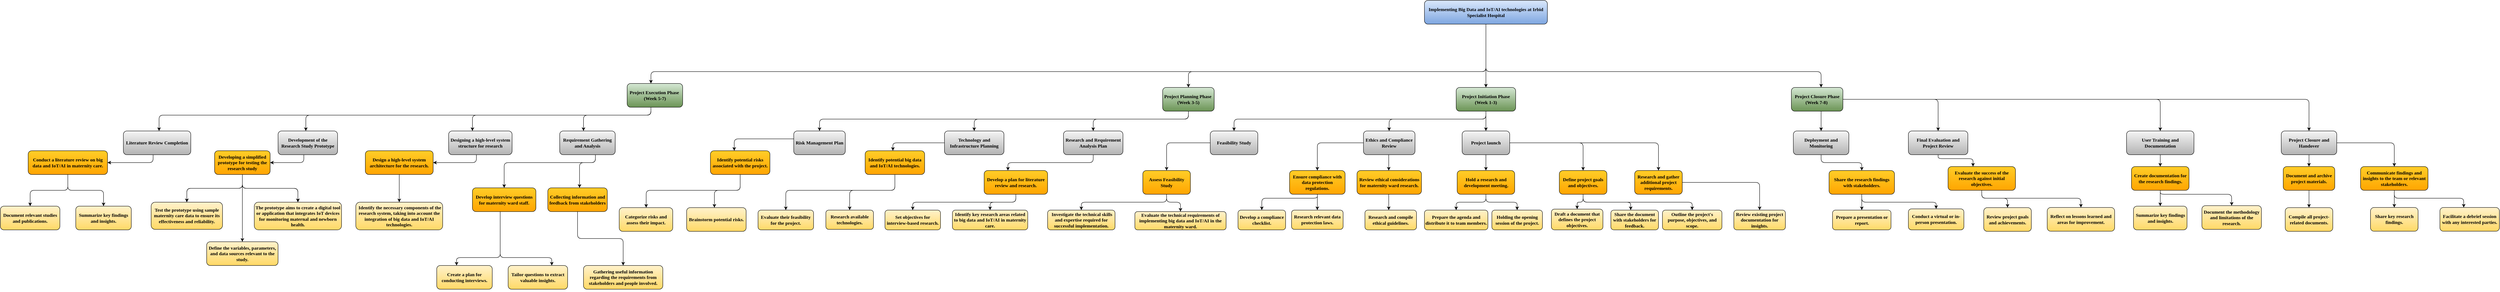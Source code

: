<mxfile version="22.0.3" type="device">
  <diagram name="Page-1" id="owpvAcqAhmYbQZqAZyHr">
    <mxGraphModel dx="6273" dy="818" grid="1" gridSize="10" guides="1" tooltips="1" connect="1" arrows="1" fold="1" page="1" pageScale="1" pageWidth="2339" pageHeight="3300" background="none" math="0" shadow="0">
      <root>
        <mxCell id="0" />
        <mxCell id="1" parent="0" />
        <mxCell id="irq0AlqhcHvpBzjeNYIz-3" value="" style="edgeStyle=orthogonalEdgeStyle;rounded=1;orthogonalLoop=1;jettySize=auto;html=1;shadow=0;labelBorderColor=none;strokeColor=default;fontFamily=Times New Roman;" parent="1" source="irq0AlqhcHvpBzjeNYIz-1" target="irq0AlqhcHvpBzjeNYIz-2" edge="1">
          <mxGeometry relative="1" as="geometry" />
        </mxCell>
        <mxCell id="irq0AlqhcHvpBzjeNYIz-45" value="" style="edgeStyle=orthogonalEdgeStyle;rounded=1;orthogonalLoop=1;jettySize=auto;html=1;shadow=0;labelBorderColor=none;" parent="1" source="irq0AlqhcHvpBzjeNYIz-1" target="irq0AlqhcHvpBzjeNYIz-44" edge="1">
          <mxGeometry relative="1" as="geometry">
            <Array as="points">
              <mxPoint x="435" y="190" />
              <mxPoint x="-315" y="190" />
            </Array>
          </mxGeometry>
        </mxCell>
        <mxCell id="irq0AlqhcHvpBzjeNYIz-72" value="" style="edgeStyle=orthogonalEdgeStyle;rounded=1;orthogonalLoop=1;jettySize=auto;html=1;shadow=0;labelBorderColor=none;" parent="1" source="irq0AlqhcHvpBzjeNYIz-1" target="irq0AlqhcHvpBzjeNYIz-71" edge="1">
          <mxGeometry relative="1" as="geometry">
            <Array as="points">
              <mxPoint x="435" y="190" />
              <mxPoint x="-1670" y="190" />
            </Array>
          </mxGeometry>
        </mxCell>
        <mxCell id="irq0AlqhcHvpBzjeNYIz-111" value="" style="edgeStyle=orthogonalEdgeStyle;rounded=1;orthogonalLoop=1;jettySize=auto;html=1;shadow=0;labelBorderColor=none;" parent="1" source="irq0AlqhcHvpBzjeNYIz-1" target="irq0AlqhcHvpBzjeNYIz-110" edge="1">
          <mxGeometry relative="1" as="geometry">
            <Array as="points">
              <mxPoint x="435" y="190" />
              <mxPoint x="1280" y="190" />
            </Array>
          </mxGeometry>
        </mxCell>
        <mxCell id="irq0AlqhcHvpBzjeNYIz-1" value="&lt;b&gt;Implementing Big Data and IoT/AI technologies at Irbid Specialist Hospital&lt;/b&gt;" style="rounded=1;whiteSpace=wrap;html=1;fillColor=#dae8fc;strokeColor=default;gradientColor=#7ea6e0;shadow=0;labelBorderColor=none;fontFamily=Times New Roman;" parent="1" vertex="1">
          <mxGeometry x="280" y="10" width="310" height="60" as="geometry" />
        </mxCell>
        <mxCell id="irq0AlqhcHvpBzjeNYIz-5" value="" style="edgeStyle=orthogonalEdgeStyle;rounded=1;orthogonalLoop=1;jettySize=auto;html=1;shadow=0;labelBorderColor=none;" parent="1" source="irq0AlqhcHvpBzjeNYIz-2" target="irq0AlqhcHvpBzjeNYIz-4" edge="1">
          <mxGeometry relative="1" as="geometry" />
        </mxCell>
        <mxCell id="irq0AlqhcHvpBzjeNYIz-19" value="" style="edgeStyle=orthogonalEdgeStyle;rounded=1;orthogonalLoop=1;jettySize=auto;html=1;shadow=0;labelBorderColor=none;" parent="1" source="irq0AlqhcHvpBzjeNYIz-2" target="irq0AlqhcHvpBzjeNYIz-18" edge="1">
          <mxGeometry relative="1" as="geometry">
            <Array as="points">
              <mxPoint x="435" y="310" />
              <mxPoint x="191" y="310" />
            </Array>
          </mxGeometry>
        </mxCell>
        <mxCell id="irq0AlqhcHvpBzjeNYIz-37" value="" style="edgeStyle=orthogonalEdgeStyle;rounded=1;orthogonalLoop=1;jettySize=auto;html=1;shadow=0;labelBorderColor=none;" parent="1" source="irq0AlqhcHvpBzjeNYIz-2" target="irq0AlqhcHvpBzjeNYIz-36" edge="1">
          <mxGeometry relative="1" as="geometry">
            <Array as="points">
              <mxPoint x="435" y="310" />
              <mxPoint x="-200" y="310" />
            </Array>
          </mxGeometry>
        </mxCell>
        <mxCell id="irq0AlqhcHvpBzjeNYIz-2" value="&lt;b&gt;Project Initiation&amp;nbsp;Phase (Week 1-3)&lt;/b&gt;" style="rounded=1;whiteSpace=wrap;html=1;fillColor=#d5e8d4;gradientColor=#6B9455;strokeColor=default;shadow=0;labelBorderColor=none;fontFamily=Times New Roman;" parent="1" vertex="1">
          <mxGeometry x="360" y="230" width="150" height="60" as="geometry" />
        </mxCell>
        <mxCell id="irq0AlqhcHvpBzjeNYIz-7" value="" style="edgeStyle=orthogonalEdgeStyle;rounded=1;orthogonalLoop=1;jettySize=auto;html=1;shadow=0;labelBorderColor=none;" parent="1" source="irq0AlqhcHvpBzjeNYIz-4" target="irq0AlqhcHvpBzjeNYIz-6" edge="1">
          <mxGeometry relative="1" as="geometry" />
        </mxCell>
        <mxCell id="irq0AlqhcHvpBzjeNYIz-11" value="" style="edgeStyle=orthogonalEdgeStyle;rounded=1;orthogonalLoop=1;jettySize=auto;html=1;shadow=0;labelBorderColor=none;" parent="1" source="irq0AlqhcHvpBzjeNYIz-4" target="irq0AlqhcHvpBzjeNYIz-10" edge="1">
          <mxGeometry relative="1" as="geometry" />
        </mxCell>
        <mxCell id="irq0AlqhcHvpBzjeNYIz-23" value="" style="edgeStyle=orthogonalEdgeStyle;rounded=1;orthogonalLoop=1;jettySize=auto;html=1;shadow=0;labelBorderColor=none;" parent="1" source="irq0AlqhcHvpBzjeNYIz-4" target="irq0AlqhcHvpBzjeNYIz-22" edge="1">
          <mxGeometry relative="1" as="geometry" />
        </mxCell>
        <mxCell id="irq0AlqhcHvpBzjeNYIz-4" value="&lt;b&gt;Project launch&lt;/b&gt;" style="whiteSpace=wrap;html=1;fontFamily=Times New Roman;fillColor=#f5f5f5;rounded=1;gradientColor=#b3b3b3;shadow=0;labelBorderColor=none;strokeColor=#000000;" parent="1" vertex="1">
          <mxGeometry x="375" y="340" width="120" height="60" as="geometry" />
        </mxCell>
        <mxCell id="irq0AlqhcHvpBzjeNYIz-9" value="" style="edgeStyle=orthogonalEdgeStyle;rounded=1;orthogonalLoop=1;jettySize=auto;html=1;shadow=0;labelBorderColor=none;" parent="1" source="irq0AlqhcHvpBzjeNYIz-6" target="irq0AlqhcHvpBzjeNYIz-8" edge="1">
          <mxGeometry relative="1" as="geometry" />
        </mxCell>
        <mxCell id="irq0AlqhcHvpBzjeNYIz-13" value="" style="edgeStyle=orthogonalEdgeStyle;rounded=1;orthogonalLoop=1;jettySize=auto;html=1;shadow=0;labelBorderColor=none;" parent="1" source="irq0AlqhcHvpBzjeNYIz-6" target="irq0AlqhcHvpBzjeNYIz-12" edge="1">
          <mxGeometry relative="1" as="geometry" />
        </mxCell>
        <mxCell id="irq0AlqhcHvpBzjeNYIz-6" value="&lt;b&gt;Hold a research and development meeting.&lt;/b&gt;" style="whiteSpace=wrap;html=1;fontFamily=Times New Roman;fillColor=#ffcd28;strokeColor=#000000;rounded=1;gradientColor=#ffa500;shadow=0;labelBorderColor=none;" parent="1" vertex="1">
          <mxGeometry x="362.5" y="440" width="145" height="60" as="geometry" />
        </mxCell>
        <mxCell id="irq0AlqhcHvpBzjeNYIz-8" value="&lt;b&gt;Holding the opening session of the project.&lt;/b&gt;" style="whiteSpace=wrap;html=1;fontFamily=Times New Roman;fillColor=#fff2cc;strokeColor=#000000;rounded=1;gradientColor=#ffd966;shadow=0;labelBorderColor=none;" parent="1" vertex="1">
          <mxGeometry x="450" y="540" width="127.5" height="50" as="geometry" />
        </mxCell>
        <mxCell id="irq0AlqhcHvpBzjeNYIz-15" value="" style="edgeStyle=orthogonalEdgeStyle;rounded=1;orthogonalLoop=1;jettySize=auto;html=1;shadow=0;labelBorderColor=none;" parent="1" source="irq0AlqhcHvpBzjeNYIz-10" target="irq0AlqhcHvpBzjeNYIz-14" edge="1">
          <mxGeometry relative="1" as="geometry" />
        </mxCell>
        <mxCell id="irq0AlqhcHvpBzjeNYIz-17" value="" style="edgeStyle=orthogonalEdgeStyle;rounded=1;orthogonalLoop=1;jettySize=auto;html=1;shadow=0;labelBorderColor=none;" parent="1" source="irq0AlqhcHvpBzjeNYIz-10" target="irq0AlqhcHvpBzjeNYIz-16" edge="1">
          <mxGeometry relative="1" as="geometry">
            <Array as="points">
              <mxPoint x="680" y="520" />
              <mxPoint x="800" y="520" />
            </Array>
          </mxGeometry>
        </mxCell>
        <mxCell id="irq0AlqhcHvpBzjeNYIz-21" value="" style="edgeStyle=orthogonalEdgeStyle;rounded=1;orthogonalLoop=1;jettySize=auto;html=1;shadow=0;labelBorderColor=none;" parent="1" source="irq0AlqhcHvpBzjeNYIz-10" target="irq0AlqhcHvpBzjeNYIz-20" edge="1">
          <mxGeometry relative="1" as="geometry">
            <Array as="points">
              <mxPoint x="680" y="520" />
              <mxPoint x="955" y="520" />
            </Array>
          </mxGeometry>
        </mxCell>
        <mxCell id="irq0AlqhcHvpBzjeNYIz-10" value="&lt;b&gt;Define project goals and objectives.&lt;/b&gt;" style="whiteSpace=wrap;html=1;fontFamily=Times New Roman;fillColor=#ffcd28;strokeColor=#000000;rounded=1;gradientColor=#ffa500;shadow=0;labelBorderColor=none;" parent="1" vertex="1">
          <mxGeometry x="620" y="440" width="120" height="60" as="geometry" />
        </mxCell>
        <mxCell id="irq0AlqhcHvpBzjeNYIz-12" value="&lt;b&gt;Prepare the agenda and distribute it to team members.&lt;/b&gt;" style="whiteSpace=wrap;html=1;fontFamily=Times New Roman;fillColor=#fff2cc;strokeColor=#000000;rounded=1;gradientColor=#ffd966;shadow=0;labelBorderColor=none;" parent="1" vertex="1">
          <mxGeometry x="280" y="540" width="160" height="50" as="geometry" />
        </mxCell>
        <mxCell id="irq0AlqhcHvpBzjeNYIz-14" value="&lt;b&gt;Draft a document that defines the project objectives.&lt;/b&gt;" style="whiteSpace=wrap;html=1;fontFamily=Times New Roman;fillColor=#fff2cc;strokeColor=#000000;rounded=1;gradientColor=#ffd966;shadow=0;labelBorderColor=none;" parent="1" vertex="1">
          <mxGeometry x="600" y="537.5" width="130" height="52.5" as="geometry" />
        </mxCell>
        <mxCell id="irq0AlqhcHvpBzjeNYIz-16" value="&lt;b&gt;Share the document with stakeholders for feedback.&lt;/b&gt;" style="whiteSpace=wrap;html=1;fontFamily=Times New Roman;fillColor=#fff2cc;strokeColor=#000000;rounded=1;gradientColor=#ffd966;shadow=0;labelBorderColor=none;" parent="1" vertex="1">
          <mxGeometry x="750" y="540" width="120" height="50" as="geometry" />
        </mxCell>
        <mxCell id="irq0AlqhcHvpBzjeNYIz-27" value="" style="edgeStyle=orthogonalEdgeStyle;rounded=1;orthogonalLoop=1;jettySize=auto;html=1;shadow=0;labelBorderColor=none;" parent="1" source="irq0AlqhcHvpBzjeNYIz-18" target="irq0AlqhcHvpBzjeNYIz-26" edge="1">
          <mxGeometry relative="1" as="geometry">
            <Array as="points">
              <mxPoint x="190" y="430" />
              <mxPoint x="190" y="430" />
            </Array>
          </mxGeometry>
        </mxCell>
        <mxCell id="irq0AlqhcHvpBzjeNYIz-31" value="" style="edgeStyle=orthogonalEdgeStyle;rounded=1;orthogonalLoop=1;jettySize=auto;html=1;shadow=0;labelBorderColor=none;" parent="1" source="irq0AlqhcHvpBzjeNYIz-18" target="irq0AlqhcHvpBzjeNYIz-30" edge="1">
          <mxGeometry relative="1" as="geometry" />
        </mxCell>
        <mxCell id="irq0AlqhcHvpBzjeNYIz-18" value="&lt;b&gt;Ethics and Compliance Review&lt;/b&gt;" style="whiteSpace=wrap;html=1;fontFamily=Times New Roman;fillColor=#f5f5f5;rounded=1;gradientColor=#b3b3b3;shadow=0;labelBorderColor=none;strokeColor=#000000;" parent="1" vertex="1">
          <mxGeometry x="126.25" y="340" width="130" height="60" as="geometry" />
        </mxCell>
        <mxCell id="irq0AlqhcHvpBzjeNYIz-20" value="&lt;b&gt;Outline the project&#39;s purpose, objectives, and scope.&lt;/b&gt;" style="whiteSpace=wrap;html=1;fontFamily=Times New Roman;fillColor=#fff2cc;strokeColor=#000000;rounded=1;gradientColor=#ffd966;shadow=0;labelBorderColor=none;" parent="1" vertex="1">
          <mxGeometry x="880" y="540" width="150" height="50" as="geometry" />
        </mxCell>
        <mxCell id="irq0AlqhcHvpBzjeNYIz-25" value="" style="edgeStyle=orthogonalEdgeStyle;rounded=1;orthogonalLoop=1;jettySize=auto;html=1;shadow=0;labelBorderColor=none;" parent="1" source="irq0AlqhcHvpBzjeNYIz-22" target="irq0AlqhcHvpBzjeNYIz-24" edge="1">
          <mxGeometry relative="1" as="geometry" />
        </mxCell>
        <mxCell id="irq0AlqhcHvpBzjeNYIz-22" value="&lt;b&gt;Research and gather additional project requirements.&lt;/b&gt;" style="whiteSpace=wrap;html=1;fontFamily=Times New Roman;fillColor=#ffcd28;strokeColor=#000000;rounded=1;gradientColor=#ffa500;shadow=0;labelBorderColor=none;" parent="1" vertex="1">
          <mxGeometry x="810" y="440" width="120" height="60" as="geometry" />
        </mxCell>
        <mxCell id="irq0AlqhcHvpBzjeNYIz-24" value="&lt;b&gt;Review existing project documentation for insights.&lt;/b&gt;" style="whiteSpace=wrap;html=1;fontFamily=Times New Roman;fillColor=#fff2cc;strokeColor=#000000;rounded=1;gradientColor=#ffd966;shadow=0;labelBorderColor=none;" parent="1" vertex="1">
          <mxGeometry x="1060" y="540" width="130" height="50" as="geometry" />
        </mxCell>
        <mxCell id="irq0AlqhcHvpBzjeNYIz-29" value="" style="edgeStyle=orthogonalEdgeStyle;rounded=1;orthogonalLoop=1;jettySize=auto;html=1;shadow=0;labelBorderColor=none;" parent="1" source="irq0AlqhcHvpBzjeNYIz-26" target="irq0AlqhcHvpBzjeNYIz-28" edge="1">
          <mxGeometry relative="1" as="geometry">
            <Array as="points">
              <mxPoint x="190" y="510" />
              <mxPoint x="190" y="510" />
            </Array>
          </mxGeometry>
        </mxCell>
        <mxCell id="irq0AlqhcHvpBzjeNYIz-26" value="&lt;b&gt;Review ethical considerations for maternity ward research.&lt;/b&gt;" style="whiteSpace=wrap;html=1;fontFamily=Times New Roman;fillColor=#ffcd28;strokeColor=#000000;rounded=1;gradientColor=#ffa500;shadow=0;labelBorderColor=none;" parent="1" vertex="1">
          <mxGeometry x="110" y="440" width="162.5" height="60" as="geometry" />
        </mxCell>
        <mxCell id="irq0AlqhcHvpBzjeNYIz-28" value="&lt;b&gt;Research and compile ethical guidelines.&lt;/b&gt;" style="whiteSpace=wrap;html=1;fontFamily=Times New Roman;fillColor=#fff2cc;strokeColor=#000000;rounded=1;gradientColor=#ffd966;shadow=0;labelBorderColor=none;" parent="1" vertex="1">
          <mxGeometry x="130" y="540" width="130" height="50" as="geometry" />
        </mxCell>
        <mxCell id="irq0AlqhcHvpBzjeNYIz-33" value="" style="edgeStyle=orthogonalEdgeStyle;rounded=1;orthogonalLoop=1;jettySize=auto;html=1;shadow=0;labelBorderColor=none;" parent="1" source="irq0AlqhcHvpBzjeNYIz-30" target="irq0AlqhcHvpBzjeNYIz-32" edge="1">
          <mxGeometry relative="1" as="geometry" />
        </mxCell>
        <mxCell id="irq0AlqhcHvpBzjeNYIz-35" value="" style="edgeStyle=orthogonalEdgeStyle;rounded=1;orthogonalLoop=1;jettySize=auto;html=1;shadow=0;labelBorderColor=none;" parent="1" source="irq0AlqhcHvpBzjeNYIz-30" target="irq0AlqhcHvpBzjeNYIz-34" edge="1">
          <mxGeometry relative="1" as="geometry">
            <Array as="points">
              <mxPoint x="10" y="510" />
              <mxPoint x="-130" y="510" />
            </Array>
          </mxGeometry>
        </mxCell>
        <mxCell id="irq0AlqhcHvpBzjeNYIz-30" value="&lt;b&gt;Ensure compliance with data protection regulations.&lt;/b&gt;" style="whiteSpace=wrap;html=1;fontFamily=Times New Roman;fillColor=#ffcd28;strokeColor=#000000;rounded=1;gradientColor=#ffa500;shadow=0;labelBorderColor=none;" parent="1" vertex="1">
          <mxGeometry x="-60" y="440" width="140" height="60" as="geometry" />
        </mxCell>
        <mxCell id="irq0AlqhcHvpBzjeNYIz-32" value="&lt;b&gt;Research relevant data protection laws.&lt;/b&gt;" style="whiteSpace=wrap;html=1;fontFamily=Times New Roman;fillColor=#fff2cc;strokeColor=#000000;rounded=1;gradientColor=#ffd966;shadow=0;labelBorderColor=none;" parent="1" vertex="1">
          <mxGeometry x="-55" y="540" width="130" height="48.75" as="geometry" />
        </mxCell>
        <mxCell id="irq0AlqhcHvpBzjeNYIz-34" value="&lt;b&gt;Develop a compliance checklist.&lt;/b&gt;" style="whiteSpace=wrap;html=1;fontFamily=Times New Roman;fillColor=#fff2cc;strokeColor=#000000;rounded=1;gradientColor=#ffd966;shadow=0;labelBorderColor=none;" parent="1" vertex="1">
          <mxGeometry x="-190" y="540" width="120" height="50" as="geometry" />
        </mxCell>
        <mxCell id="irq0AlqhcHvpBzjeNYIz-39" value="" style="edgeStyle=orthogonalEdgeStyle;rounded=1;orthogonalLoop=1;jettySize=auto;html=1;shadow=0;labelBorderColor=none;" parent="1" source="irq0AlqhcHvpBzjeNYIz-36" target="irq0AlqhcHvpBzjeNYIz-38" edge="1">
          <mxGeometry relative="1" as="geometry" />
        </mxCell>
        <mxCell id="irq0AlqhcHvpBzjeNYIz-36" value="&lt;b&gt;Feasibility Study&lt;/b&gt;" style="whiteSpace=wrap;html=1;fontFamily=Times New Roman;fillColor=#f5f5f5;rounded=1;gradientColor=#b3b3b3;shadow=0;labelBorderColor=none;strokeColor=#000000;" parent="1" vertex="1">
          <mxGeometry x="-260" y="340" width="120" height="60" as="geometry" />
        </mxCell>
        <mxCell id="irq0AlqhcHvpBzjeNYIz-41" value="" style="edgeStyle=orthogonalEdgeStyle;rounded=1;orthogonalLoop=1;jettySize=auto;html=1;shadow=0;labelBorderColor=none;" parent="1" source="irq0AlqhcHvpBzjeNYIz-38" target="irq0AlqhcHvpBzjeNYIz-40" edge="1">
          <mxGeometry relative="1" as="geometry">
            <Array as="points">
              <mxPoint x="-370" y="520" />
              <mxPoint x="-335" y="520" />
            </Array>
          </mxGeometry>
        </mxCell>
        <mxCell id="irq0AlqhcHvpBzjeNYIz-43" value="" style="edgeStyle=orthogonalEdgeStyle;rounded=1;orthogonalLoop=1;jettySize=auto;html=1;shadow=0;labelBorderColor=none;" parent="1" source="irq0AlqhcHvpBzjeNYIz-38" target="irq0AlqhcHvpBzjeNYIz-42" edge="1">
          <mxGeometry relative="1" as="geometry">
            <Array as="points">
              <mxPoint x="-370" y="520" />
              <mxPoint x="-585" y="520" />
            </Array>
          </mxGeometry>
        </mxCell>
        <mxCell id="irq0AlqhcHvpBzjeNYIz-38" value="&lt;b&gt;Assess Feasibility Study&lt;/b&gt;" style="whiteSpace=wrap;html=1;fontFamily=Times New Roman;fillColor=#ffcd28;strokeColor=#000000;rounded=1;gradientColor=#ffa500;shadow=0;labelBorderColor=none;" parent="1" vertex="1">
          <mxGeometry x="-430" y="440" width="120" height="60" as="geometry" />
        </mxCell>
        <mxCell id="irq0AlqhcHvpBzjeNYIz-40" value="&lt;b&gt;Evaluate the technical requirements of implementing big data and IoT/AI in the maternity ward.&lt;/b&gt;" style="whiteSpace=wrap;html=1;fontFamily=Times New Roman;fillColor=#fff2cc;strokeColor=#000000;rounded=1;gradientColor=#ffd966;shadow=0;labelBorderColor=none;" parent="1" vertex="1">
          <mxGeometry x="-450" y="543.75" width="230" height="46.25" as="geometry" />
        </mxCell>
        <mxCell id="irq0AlqhcHvpBzjeNYIz-42" value="&lt;b&gt;&amp;nbsp;Investigate the technical skills and expertise required for successful implementation.&lt;/b&gt;" style="whiteSpace=wrap;html=1;fontFamily=Times New Roman;fillColor=#fff2cc;strokeColor=#000000;rounded=1;gradientColor=#ffd966;shadow=0;labelBorderColor=none;" parent="1" vertex="1">
          <mxGeometry x="-670" y="540" width="170" height="50" as="geometry" />
        </mxCell>
        <mxCell id="irq0AlqhcHvpBzjeNYIz-47" value="" style="edgeStyle=orthogonalEdgeStyle;rounded=1;orthogonalLoop=1;jettySize=auto;html=1;shadow=0;labelBorderColor=none;" parent="1" source="irq0AlqhcHvpBzjeNYIz-44" target="irq0AlqhcHvpBzjeNYIz-46" edge="1">
          <mxGeometry relative="1" as="geometry">
            <Array as="points">
              <mxPoint x="-315" y="310" />
              <mxPoint x="-555" y="310" />
            </Array>
          </mxGeometry>
        </mxCell>
        <mxCell id="irq0AlqhcHvpBzjeNYIz-55" value="" style="edgeStyle=orthogonalEdgeStyle;rounded=1;orthogonalLoop=1;jettySize=auto;html=1;shadow=0;labelBorderColor=none;" parent="1" source="irq0AlqhcHvpBzjeNYIz-44" target="irq0AlqhcHvpBzjeNYIz-54" edge="1">
          <mxGeometry relative="1" as="geometry">
            <Array as="points">
              <mxPoint x="-315" y="310" />
              <mxPoint x="-855" y="310" />
            </Array>
          </mxGeometry>
        </mxCell>
        <mxCell id="irq0AlqhcHvpBzjeNYIz-64" value="" style="edgeStyle=orthogonalEdgeStyle;rounded=1;orthogonalLoop=1;jettySize=auto;html=1;shadow=0;labelBorderColor=none;" parent="1" source="irq0AlqhcHvpBzjeNYIz-44" target="irq0AlqhcHvpBzjeNYIz-63" edge="1">
          <mxGeometry relative="1" as="geometry">
            <Array as="points">
              <mxPoint x="-315" y="310" />
              <mxPoint x="-1245" y="310" />
            </Array>
          </mxGeometry>
        </mxCell>
        <mxCell id="irq0AlqhcHvpBzjeNYIz-44" value="&lt;b&gt;Project Planning&amp;nbsp;Phase&amp;nbsp;&lt;br&gt;&lt;/b&gt;&lt;b style=&quot;border-color: var(--border-color);&quot;&gt;(Week 3-5)&lt;/b&gt;" style="whiteSpace=wrap;html=1;fontFamily=Times New Roman;fillColor=#d5e8d4;rounded=1;gradientColor=#6B9455;shadow=0;labelBorderColor=none;strokeColor=#000000;" parent="1" vertex="1">
          <mxGeometry x="-380" y="230" width="130" height="60" as="geometry" />
        </mxCell>
        <mxCell id="irq0AlqhcHvpBzjeNYIz-49" value="" style="edgeStyle=orthogonalEdgeStyle;rounded=1;orthogonalLoop=1;jettySize=auto;html=1;shadow=0;labelBorderColor=none;" parent="1" source="irq0AlqhcHvpBzjeNYIz-46" target="irq0AlqhcHvpBzjeNYIz-48" edge="1">
          <mxGeometry relative="1" as="geometry">
            <Array as="points">
              <mxPoint x="-555" y="420" />
              <mxPoint x="-770" y="420" />
            </Array>
          </mxGeometry>
        </mxCell>
        <mxCell id="irq0AlqhcHvpBzjeNYIz-46" value="&lt;b&gt;Research and Requirement Analysis Plan&lt;/b&gt;" style="whiteSpace=wrap;html=1;fontFamily=Times New Roman;fillColor=#f5f5f5;strokeColor=#000000;rounded=1;gradientColor=#b3b3b3;shadow=0;labelBorderColor=none;" parent="1" vertex="1">
          <mxGeometry x="-630" y="340" width="150" height="60" as="geometry" />
        </mxCell>
        <mxCell id="irq0AlqhcHvpBzjeNYIz-51" value="" style="edgeStyle=orthogonalEdgeStyle;rounded=1;orthogonalLoop=1;jettySize=auto;html=1;shadow=0;labelBorderColor=none;" parent="1" source="irq0AlqhcHvpBzjeNYIz-48" target="irq0AlqhcHvpBzjeNYIz-50" edge="1">
          <mxGeometry relative="1" as="geometry" />
        </mxCell>
        <mxCell id="irq0AlqhcHvpBzjeNYIz-53" value="" style="edgeStyle=orthogonalEdgeStyle;rounded=1;orthogonalLoop=1;jettySize=auto;html=1;shadow=0;labelBorderColor=none;" parent="1" source="irq0AlqhcHvpBzjeNYIz-48" target="irq0AlqhcHvpBzjeNYIz-52" edge="1">
          <mxGeometry relative="1" as="geometry">
            <Array as="points">
              <mxPoint x="-750" y="520" />
              <mxPoint x="-1010" y="520" />
            </Array>
          </mxGeometry>
        </mxCell>
        <mxCell id="irq0AlqhcHvpBzjeNYIz-48" value="&lt;b&gt;Develop a plan for literature review and research.&lt;/b&gt;" style="whiteSpace=wrap;html=1;fontFamily=Times New Roman;fillColor=#ffcd28;strokeColor=#000000;rounded=1;gradientColor=#ffa500;shadow=0;labelBorderColor=none;" parent="1" vertex="1">
          <mxGeometry x="-830" y="440" width="160" height="60" as="geometry" />
        </mxCell>
        <mxCell id="irq0AlqhcHvpBzjeNYIz-50" value="&lt;b&gt;Identify key research areas related to big data and IoT/AI in maternity care.&lt;/b&gt;" style="whiteSpace=wrap;html=1;fontFamily=Times New Roman;fillColor=#fff2cc;strokeColor=#000000;rounded=1;gradientColor=#ffd966;shadow=0;labelBorderColor=none;" parent="1" vertex="1">
          <mxGeometry x="-910" y="540" width="190" height="50" as="geometry" />
        </mxCell>
        <mxCell id="irq0AlqhcHvpBzjeNYIz-52" value="&lt;b&gt;Set objectives for interview-based research.&lt;/b&gt;" style="whiteSpace=wrap;html=1;fontFamily=Times New Roman;fillColor=#fff2cc;strokeColor=#000000;rounded=1;gradientColor=#ffd966;shadow=0;labelBorderColor=none;" parent="1" vertex="1">
          <mxGeometry x="-1080" y="540" width="140" height="50" as="geometry" />
        </mxCell>
        <mxCell id="irq0AlqhcHvpBzjeNYIz-58" value="" style="edgeStyle=orthogonalEdgeStyle;rounded=1;orthogonalLoop=1;jettySize=auto;html=1;shadow=0;labelBorderColor=none;" parent="1" source="irq0AlqhcHvpBzjeNYIz-54" target="irq0AlqhcHvpBzjeNYIz-57" edge="1">
          <mxGeometry relative="1" as="geometry">
            <Array as="points">
              <mxPoint x="-1060" y="370" />
            </Array>
          </mxGeometry>
        </mxCell>
        <mxCell id="irq0AlqhcHvpBzjeNYIz-54" value="&lt;b&gt;Technology and Infrastructure Planning&lt;/b&gt;" style="whiteSpace=wrap;html=1;fontFamily=Times New Roman;fillColor=#f5f5f5;strokeColor=#000000;rounded=1;gradientColor=#b3b3b3;shadow=0;labelBorderColor=none;" parent="1" vertex="1">
          <mxGeometry x="-930" y="340" width="150" height="60" as="geometry" />
        </mxCell>
        <mxCell id="irq0AlqhcHvpBzjeNYIz-60" value="" style="edgeStyle=orthogonalEdgeStyle;rounded=1;orthogonalLoop=1;jettySize=auto;html=1;shadow=0;labelBorderColor=none;" parent="1" source="irq0AlqhcHvpBzjeNYIz-57" target="irq0AlqhcHvpBzjeNYIz-59" edge="1">
          <mxGeometry relative="1" as="geometry">
            <Array as="points">
              <mxPoint x="-1055" y="490" />
              <mxPoint x="-1169" y="490" />
            </Array>
          </mxGeometry>
        </mxCell>
        <mxCell id="irq0AlqhcHvpBzjeNYIz-62" value="" style="edgeStyle=orthogonalEdgeStyle;rounded=1;orthogonalLoop=1;jettySize=auto;html=1;shadow=0;labelBorderColor=none;" parent="1" source="irq0AlqhcHvpBzjeNYIz-57" target="irq0AlqhcHvpBzjeNYIz-61" edge="1">
          <mxGeometry relative="1" as="geometry">
            <Array as="points">
              <mxPoint x="-1055" y="490" />
              <mxPoint x="-1330" y="490" />
            </Array>
          </mxGeometry>
        </mxCell>
        <mxCell id="irq0AlqhcHvpBzjeNYIz-57" value="&lt;b&gt;Identify potential big data and IoT/AI technologies.&lt;/b&gt;" style="whiteSpace=wrap;html=1;fontFamily=Times New Roman;fillColor=#ffcd28;strokeColor=#000000;rounded=1;gradientColor=#ffa500;shadow=0;labelBorderColor=none;" parent="1" vertex="1">
          <mxGeometry x="-1130" y="390" width="150" height="60" as="geometry" />
        </mxCell>
        <mxCell id="irq0AlqhcHvpBzjeNYIz-59" value="&lt;b&gt;Research available technologies.&lt;/b&gt;" style="whiteSpace=wrap;html=1;fontFamily=Times New Roman;fillColor=#fff2cc;strokeColor=#000000;rounded=1;gradientColor=#ffd966;shadow=0;labelBorderColor=none;" parent="1" vertex="1">
          <mxGeometry x="-1229" y="540" width="120" height="48.75" as="geometry" />
        </mxCell>
        <mxCell id="irq0AlqhcHvpBzjeNYIz-61" value="&lt;b&gt;Evaluate their feasibility for the project.&lt;/b&gt;" style="whiteSpace=wrap;html=1;fontFamily=Times New Roman;fillColor=#fff2cc;strokeColor=#000000;rounded=1;gradientColor=#ffd966;shadow=0;labelBorderColor=none;" parent="1" vertex="1">
          <mxGeometry x="-1400" y="540" width="140" height="50" as="geometry" />
        </mxCell>
        <mxCell id="irq0AlqhcHvpBzjeNYIz-66" value="" style="edgeStyle=orthogonalEdgeStyle;rounded=1;orthogonalLoop=1;jettySize=auto;html=1;shadow=0;labelBorderColor=none;" parent="1" source="irq0AlqhcHvpBzjeNYIz-63" target="irq0AlqhcHvpBzjeNYIz-65" edge="1">
          <mxGeometry relative="1" as="geometry">
            <Array as="points">
              <mxPoint x="-1460" y="360" />
            </Array>
          </mxGeometry>
        </mxCell>
        <mxCell id="irq0AlqhcHvpBzjeNYIz-63" value="&lt;b&gt;Risk Management Plan&lt;/b&gt;" style="whiteSpace=wrap;html=1;fontFamily=Times New Roman;fillColor=#f5f5f5;strokeColor=#000000;rounded=1;gradientColor=#b3b3b3;shadow=0;labelBorderColor=none;" parent="1" vertex="1">
          <mxGeometry x="-1310" y="340" width="130" height="60" as="geometry" />
        </mxCell>
        <mxCell id="irq0AlqhcHvpBzjeNYIz-68" value="" style="edgeStyle=orthogonalEdgeStyle;rounded=1;orthogonalLoop=1;jettySize=auto;html=1;shadow=0;labelBorderColor=none;" parent="1" source="irq0AlqhcHvpBzjeNYIz-65" target="irq0AlqhcHvpBzjeNYIz-67" edge="1">
          <mxGeometry relative="1" as="geometry">
            <Array as="points">
              <mxPoint x="-1445" y="490" />
              <mxPoint x="-1510" y="490" />
            </Array>
          </mxGeometry>
        </mxCell>
        <mxCell id="irq0AlqhcHvpBzjeNYIz-70" value="" style="edgeStyle=orthogonalEdgeStyle;rounded=1;orthogonalLoop=1;jettySize=auto;html=1;shadow=0;labelBorderColor=none;" parent="1" source="irq0AlqhcHvpBzjeNYIz-65" target="irq0AlqhcHvpBzjeNYIz-69" edge="1">
          <mxGeometry relative="1" as="geometry">
            <Array as="points">
              <mxPoint x="-1445" y="490" />
              <mxPoint x="-1682" y="490" />
            </Array>
          </mxGeometry>
        </mxCell>
        <mxCell id="irq0AlqhcHvpBzjeNYIz-65" value="&lt;b&gt;Identify potential risks associated with the project.&lt;/b&gt;" style="whiteSpace=wrap;html=1;fontFamily=Times New Roman;fillColor=#ffcd28;strokeColor=#000000;rounded=1;gradientColor=#ffa500;shadow=0;labelBorderColor=none;" parent="1" vertex="1">
          <mxGeometry x="-1520" y="390" width="150" height="60" as="geometry" />
        </mxCell>
        <mxCell id="irq0AlqhcHvpBzjeNYIz-67" value="&lt;b&gt;Brainstorm potential risks.&lt;/b&gt;" style="whiteSpace=wrap;html=1;fontFamily=Times New Roman;fillColor=#fff2cc;strokeColor=#000000;rounded=1;gradientColor=#ffd966;shadow=0;labelBorderColor=none;" parent="1" vertex="1">
          <mxGeometry x="-1580" y="533.75" width="150" height="60" as="geometry" />
        </mxCell>
        <mxCell id="irq0AlqhcHvpBzjeNYIz-69" value="&lt;b&gt;Categorize risks and assess their impact.&lt;/b&gt;" style="whiteSpace=wrap;html=1;fontFamily=Times New Roman;fillColor=#fff2cc;strokeColor=#000000;rounded=1;gradientColor=#ffd966;shadow=0;labelBorderColor=none;" parent="1" vertex="1">
          <mxGeometry x="-1750" y="533.75" width="135" height="60" as="geometry" />
        </mxCell>
        <mxCell id="irq0AlqhcHvpBzjeNYIz-74" value="" style="edgeStyle=orthogonalEdgeStyle;rounded=1;orthogonalLoop=1;jettySize=auto;html=1;shadow=0;labelBorderColor=none;" parent="1" source="irq0AlqhcHvpBzjeNYIz-71" target="irq0AlqhcHvpBzjeNYIz-73" edge="1">
          <mxGeometry relative="1" as="geometry">
            <Array as="points">
              <mxPoint x="-1670" y="300" />
              <mxPoint x="-1840" y="300" />
            </Array>
          </mxGeometry>
        </mxCell>
        <mxCell id="irq0AlqhcHvpBzjeNYIz-87" value="" style="edgeStyle=orthogonalEdgeStyle;rounded=1;orthogonalLoop=1;jettySize=auto;html=1;shadow=0;labelBorderColor=none;" parent="1" source="irq0AlqhcHvpBzjeNYIz-71" target="irq0AlqhcHvpBzjeNYIz-86" edge="1">
          <mxGeometry relative="1" as="geometry">
            <Array as="points">
              <mxPoint x="-1670" y="300" />
              <mxPoint x="-2120" y="300" />
            </Array>
          </mxGeometry>
        </mxCell>
        <mxCell id="irq0AlqhcHvpBzjeNYIz-93" value="" style="edgeStyle=orthogonalEdgeStyle;rounded=1;orthogonalLoop=1;jettySize=auto;html=1;shadow=0;labelBorderColor=none;" parent="1" source="irq0AlqhcHvpBzjeNYIz-71" target="irq0AlqhcHvpBzjeNYIz-92" edge="1">
          <mxGeometry relative="1" as="geometry">
            <Array as="points">
              <mxPoint x="-1670" y="300" />
              <mxPoint x="-2540" y="300" />
            </Array>
          </mxGeometry>
        </mxCell>
        <mxCell id="irq0AlqhcHvpBzjeNYIz-102" value="" style="edgeStyle=orthogonalEdgeStyle;rounded=1;orthogonalLoop=1;jettySize=auto;html=1;shadow=0;labelBorderColor=none;" parent="1" source="irq0AlqhcHvpBzjeNYIz-71" target="irq0AlqhcHvpBzjeNYIz-101" edge="1">
          <mxGeometry relative="1" as="geometry">
            <Array as="points">
              <mxPoint x="-1670" y="300" />
              <mxPoint x="-2910" y="300" />
            </Array>
          </mxGeometry>
        </mxCell>
        <mxCell id="irq0AlqhcHvpBzjeNYIz-71" value="&lt;b&gt;Project Execution&amp;nbsp;&lt;/b&gt;&lt;b style=&quot;border-color: var(--border-color);&quot;&gt;Phase&amp;nbsp;&lt;br&gt;&lt;b style=&quot;border-color: var(--border-color);&quot;&gt;(Week 5-7)&lt;/b&gt;&lt;br&gt;&lt;/b&gt;" style="whiteSpace=wrap;html=1;fontFamily=Times New Roman;fillColor=#d5e8d4;rounded=1;gradientColor=#6B9455;shadow=0;labelBorderColor=none;strokeColor=#000000;" parent="1" vertex="1">
          <mxGeometry x="-1730" y="220" width="140" height="60" as="geometry" />
        </mxCell>
        <mxCell id="irq0AlqhcHvpBzjeNYIz-76" value="" style="edgeStyle=orthogonalEdgeStyle;rounded=1;orthogonalLoop=1;jettySize=auto;html=1;shadow=0;labelBorderColor=none;" parent="1" source="irq0AlqhcHvpBzjeNYIz-73" target="irq0AlqhcHvpBzjeNYIz-75" edge="1">
          <mxGeometry relative="1" as="geometry">
            <Array as="points">
              <mxPoint x="-1830" y="400" />
              <mxPoint x="-1810" y="400" />
              <mxPoint x="-1810" y="420" />
              <mxPoint x="-2040" y="420" />
            </Array>
          </mxGeometry>
        </mxCell>
        <mxCell id="iOx72o-o8Asi0sojwA_n-2" value="" style="edgeStyle=orthogonalEdgeStyle;rounded=1;orthogonalLoop=1;jettySize=auto;html=1;" edge="1" parent="1" source="irq0AlqhcHvpBzjeNYIz-73" target="iOx72o-o8Asi0sojwA_n-1">
          <mxGeometry relative="1" as="geometry">
            <Array as="points">
              <mxPoint x="-1830" y="400" />
              <mxPoint x="-1810" y="400" />
              <mxPoint x="-1810" y="420" />
              <mxPoint x="-1850" y="420" />
            </Array>
          </mxGeometry>
        </mxCell>
        <mxCell id="irq0AlqhcHvpBzjeNYIz-73" value="&lt;b&gt;Requirement Gathering and Analysis&lt;/b&gt;" style="whiteSpace=wrap;html=1;fontFamily=Times New Roman;fillColor=#f5f5f5;strokeColor=#000000;rounded=1;gradientColor=#b3b3b3;shadow=0;labelBorderColor=none;" parent="1" vertex="1">
          <mxGeometry x="-1900" y="340" width="140" height="60" as="geometry" />
        </mxCell>
        <mxCell id="irq0AlqhcHvpBzjeNYIz-78" value="" style="edgeStyle=orthogonalEdgeStyle;rounded=1;orthogonalLoop=1;jettySize=auto;html=1;shadow=0;labelBorderColor=none;" parent="1" source="irq0AlqhcHvpBzjeNYIz-75" target="irq0AlqhcHvpBzjeNYIz-77" edge="1">
          <mxGeometry relative="1" as="geometry">
            <Array as="points">
              <mxPoint x="-2050" y="660" />
              <mxPoint x="-1920" y="660" />
            </Array>
          </mxGeometry>
        </mxCell>
        <mxCell id="irq0AlqhcHvpBzjeNYIz-81" value="" style="edgeStyle=orthogonalEdgeStyle;rounded=1;orthogonalLoop=1;jettySize=auto;html=1;shadow=0;labelBorderColor=none;" parent="1" source="irq0AlqhcHvpBzjeNYIz-75" target="irq0AlqhcHvpBzjeNYIz-80" edge="1">
          <mxGeometry relative="1" as="geometry">
            <Array as="points">
              <mxPoint x="-2050" y="660" />
              <mxPoint x="-2160" y="660" />
            </Array>
          </mxGeometry>
        </mxCell>
        <mxCell id="irq0AlqhcHvpBzjeNYIz-75" value="&lt;b&gt;Develop interview questions for maternity ward staff.&lt;/b&gt;" style="whiteSpace=wrap;html=1;fontFamily=Times New Roman;fillColor=#ffcd28;strokeColor=#000000;rounded=1;gradientColor=#ffa500;shadow=0;labelBorderColor=none;" parent="1" vertex="1">
          <mxGeometry x="-2120" y="483.75" width="160" height="60" as="geometry" />
        </mxCell>
        <mxCell id="irq0AlqhcHvpBzjeNYIz-77" value="&lt;b&gt;Tailor questions to extract valuable insights.&lt;/b&gt;" style="whiteSpace=wrap;html=1;fontFamily=Times New Roman;fillColor=#fff2cc;strokeColor=#000000;rounded=1;gradientColor=#ffd966;shadow=0;labelBorderColor=none;" parent="1" vertex="1">
          <mxGeometry x="-2030" y="680" width="150" height="60" as="geometry" />
        </mxCell>
        <mxCell id="irq0AlqhcHvpBzjeNYIz-80" value="&lt;b&gt;Create a plan for conducting interviews.&lt;/b&gt;" style="whiteSpace=wrap;html=1;fontFamily=Times New Roman;fillColor=#fff2cc;strokeColor=#000000;rounded=1;gradientColor=#ffd966;shadow=0;labelBorderColor=none;" parent="1" vertex="1">
          <mxGeometry x="-2210" y="680" width="140" height="60" as="geometry" />
        </mxCell>
        <mxCell id="irq0AlqhcHvpBzjeNYIz-89" value="" style="edgeStyle=orthogonalEdgeStyle;rounded=1;orthogonalLoop=1;jettySize=auto;html=1;shadow=0;labelBorderColor=none;" parent="1" source="irq0AlqhcHvpBzjeNYIz-86" target="irq0AlqhcHvpBzjeNYIz-88" edge="1">
          <mxGeometry relative="1" as="geometry">
            <Array as="points">
              <mxPoint x="-2110" y="420" />
            </Array>
          </mxGeometry>
        </mxCell>
        <mxCell id="irq0AlqhcHvpBzjeNYIz-86" value="&lt;b&gt;Designing a high-level system structure for research&lt;/b&gt;" style="whiteSpace=wrap;html=1;fontFamily=Times New Roman;fillColor=#f5f5f5;strokeColor=#000000;rounded=1;gradientColor=#b3b3b3;shadow=0;labelBorderColor=none;" parent="1" vertex="1">
          <mxGeometry x="-2180" y="340" width="160" height="60" as="geometry" />
        </mxCell>
        <mxCell id="irq0AlqhcHvpBzjeNYIz-91" value="" style="edgeStyle=orthogonalEdgeStyle;rounded=1;orthogonalLoop=1;jettySize=auto;html=1;shadow=0;labelBorderColor=none;" parent="1" source="irq0AlqhcHvpBzjeNYIz-88" target="irq0AlqhcHvpBzjeNYIz-90" edge="1">
          <mxGeometry relative="1" as="geometry" />
        </mxCell>
        <mxCell id="irq0AlqhcHvpBzjeNYIz-88" value="&lt;b&gt;Design a high-level system architecture for the research.&lt;/b&gt;" style="whiteSpace=wrap;html=1;fontFamily=Times New Roman;fillColor=#ffcd28;strokeColor=#000000;rounded=1;gradientColor=#ffa500;shadow=0;labelBorderColor=none;" parent="1" vertex="1">
          <mxGeometry x="-2390" y="390" width="171" height="60" as="geometry" />
        </mxCell>
        <mxCell id="irq0AlqhcHvpBzjeNYIz-90" value="&lt;b&gt;&amp;nbsp;Identify the necessary components of the research system, taking into account the integration of big data and IoT/AI technologies.&lt;/b&gt;" style="whiteSpace=wrap;html=1;fontFamily=Times New Roman;fillColor=#fff2cc;strokeColor=#000000;rounded=1;gradientColor=#ffd966;shadow=0;labelBorderColor=none;" parent="1" vertex="1">
          <mxGeometry x="-2414" y="520" width="219" height="70" as="geometry" />
        </mxCell>
        <mxCell id="irq0AlqhcHvpBzjeNYIz-95" value="" style="edgeStyle=orthogonalEdgeStyle;rounded=1;orthogonalLoop=1;jettySize=auto;html=1;shadow=0;labelBorderColor=none;" parent="1" source="irq0AlqhcHvpBzjeNYIz-92" target="irq0AlqhcHvpBzjeNYIz-94" edge="1">
          <mxGeometry relative="1" as="geometry">
            <Array as="points">
              <mxPoint x="-2545" y="420" />
            </Array>
          </mxGeometry>
        </mxCell>
        <mxCell id="irq0AlqhcHvpBzjeNYIz-92" value="&lt;b&gt;Development of the Research Study Prototype&lt;/b&gt;" style="whiteSpace=wrap;html=1;fontFamily=Times New Roman;fillColor=#f5f5f5;strokeColor=#000000;rounded=1;gradientColor=#b3b3b3;shadow=0;labelBorderColor=none;" parent="1" vertex="1">
          <mxGeometry x="-2610" y="340" width="150" height="60" as="geometry" />
        </mxCell>
        <mxCell id="irq0AlqhcHvpBzjeNYIz-97" value="" style="edgeStyle=orthogonalEdgeStyle;rounded=1;orthogonalLoop=1;jettySize=auto;html=1;shadow=0;labelBorderColor=none;" parent="1" source="irq0AlqhcHvpBzjeNYIz-94" target="irq0AlqhcHvpBzjeNYIz-96" edge="1">
          <mxGeometry relative="1" as="geometry" />
        </mxCell>
        <mxCell id="irq0AlqhcHvpBzjeNYIz-98" value="" style="edgeStyle=orthogonalEdgeStyle;rounded=1;orthogonalLoop=1;jettySize=auto;html=1;shadow=0;labelBorderColor=none;" parent="1" source="irq0AlqhcHvpBzjeNYIz-94" target="irq0AlqhcHvpBzjeNYIz-96" edge="1">
          <mxGeometry relative="1" as="geometry" />
        </mxCell>
        <mxCell id="irq0AlqhcHvpBzjeNYIz-100" value="" style="edgeStyle=orthogonalEdgeStyle;rounded=1;orthogonalLoop=1;jettySize=auto;html=1;shadow=0;labelBorderColor=none;" parent="1" source="irq0AlqhcHvpBzjeNYIz-94" target="irq0AlqhcHvpBzjeNYIz-99" edge="1">
          <mxGeometry relative="1" as="geometry" />
        </mxCell>
        <mxCell id="irq0AlqhcHvpBzjeNYIz-154" value="" style="edgeStyle=orthogonalEdgeStyle;rounded=1;orthogonalLoop=1;jettySize=auto;html=1;shadow=0;labelBorderColor=none;" parent="1" source="irq0AlqhcHvpBzjeNYIz-94" target="irq0AlqhcHvpBzjeNYIz-99" edge="1">
          <mxGeometry relative="1" as="geometry" />
        </mxCell>
        <mxCell id="irq0AlqhcHvpBzjeNYIz-158" value="" style="edgeStyle=orthogonalEdgeStyle;rounded=1;orthogonalLoop=1;jettySize=auto;html=1;shadow=0;labelBorderColor=none;" parent="1" source="irq0AlqhcHvpBzjeNYIz-94" target="irq0AlqhcHvpBzjeNYIz-157" edge="1">
          <mxGeometry relative="1" as="geometry" />
        </mxCell>
        <mxCell id="irq0AlqhcHvpBzjeNYIz-94" value="&lt;b&gt;Developing a simplified prototype for testing the research study&lt;/b&gt;" style="whiteSpace=wrap;html=1;fontFamily=Times New Roman;fillColor=#ffcd28;strokeColor=#000000;rounded=1;gradientColor=#ffa500;shadow=0;labelBorderColor=none;" parent="1" vertex="1">
          <mxGeometry x="-2770" y="390" width="140" height="60" as="geometry" />
        </mxCell>
        <mxCell id="irq0AlqhcHvpBzjeNYIz-96" value="&lt;b&gt;The prototype aims to create a digital tool or application that integrates IoT devices for monitoring maternal and newborn health.&lt;/b&gt;" style="whiteSpace=wrap;html=1;fontFamily=Times New Roman;fillColor=#fff2cc;strokeColor=#000000;rounded=1;gradientColor=#ffd966;shadow=0;labelBorderColor=none;" parent="1" vertex="1">
          <mxGeometry x="-2670" y="520" width="220" height="70" as="geometry" />
        </mxCell>
        <mxCell id="irq0AlqhcHvpBzjeNYIz-99" value="&lt;b&gt;Test the prototype using sample maternity care data to ensure its effectiveness and reliability.&lt;/b&gt;" style="whiteSpace=wrap;html=1;fontFamily=Times New Roman;fillColor=#fff2cc;strokeColor=#000000;rounded=1;gradientColor=#ffd966;shadow=0;labelBorderColor=none;" parent="1" vertex="1">
          <mxGeometry x="-2930" y="520" width="180" height="68.75" as="geometry" />
        </mxCell>
        <mxCell id="irq0AlqhcHvpBzjeNYIz-104" value="" style="edgeStyle=orthogonalEdgeStyle;rounded=1;orthogonalLoop=1;jettySize=auto;html=1;shadow=0;labelBorderColor=none;" parent="1" source="irq0AlqhcHvpBzjeNYIz-101" target="irq0AlqhcHvpBzjeNYIz-103" edge="1">
          <mxGeometry relative="1" as="geometry">
            <Array as="points">
              <mxPoint x="-2925" y="420" />
            </Array>
          </mxGeometry>
        </mxCell>
        <mxCell id="irq0AlqhcHvpBzjeNYIz-101" value="&lt;b&gt;Literature Review Completion&lt;/b&gt;" style="whiteSpace=wrap;html=1;fontFamily=Times New Roman;fillColor=#f5f5f5;strokeColor=#000000;rounded=1;gradientColor=#b3b3b3;shadow=0;labelBorderColor=none;" parent="1" vertex="1">
          <mxGeometry x="-3000" y="340" width="170" height="60" as="geometry" />
        </mxCell>
        <mxCell id="irq0AlqhcHvpBzjeNYIz-106" value="" style="edgeStyle=orthogonalEdgeStyle;rounded=1;orthogonalLoop=1;jettySize=auto;html=1;shadow=0;labelBorderColor=none;" parent="1" source="irq0AlqhcHvpBzjeNYIz-103" target="irq0AlqhcHvpBzjeNYIz-105" edge="1">
          <mxGeometry relative="1" as="geometry" />
        </mxCell>
        <mxCell id="irq0AlqhcHvpBzjeNYIz-109" value="" style="edgeStyle=orthogonalEdgeStyle;rounded=1;orthogonalLoop=1;jettySize=auto;html=1;shadow=0;labelBorderColor=none;" parent="1" source="irq0AlqhcHvpBzjeNYIz-103" target="irq0AlqhcHvpBzjeNYIz-108" edge="1">
          <mxGeometry relative="1" as="geometry" />
        </mxCell>
        <mxCell id="irq0AlqhcHvpBzjeNYIz-103" value="&lt;b&gt;Conduct a literature review on big data and IoT/AI in maternity care.&lt;/b&gt;" style="whiteSpace=wrap;html=1;fontFamily=Times New Roman;fillColor=#ffcd28;strokeColor=#000000;rounded=1;gradientColor=#ffa500;shadow=0;labelBorderColor=none;" parent="1" vertex="1">
          <mxGeometry x="-3240" y="390" width="200" height="60" as="geometry" />
        </mxCell>
        <mxCell id="irq0AlqhcHvpBzjeNYIz-105" value="&lt;b&gt;Summarize key findings and insights.&lt;/b&gt;" style="whiteSpace=wrap;html=1;fontFamily=Times New Roman;fillColor=#fff2cc;strokeColor=#000000;rounded=1;gradientColor=#ffd966;shadow=0;labelBorderColor=none;" parent="1" vertex="1">
          <mxGeometry x="-3120" y="530" width="140" height="60" as="geometry" />
        </mxCell>
        <mxCell id="irq0AlqhcHvpBzjeNYIz-108" value="&lt;b&gt;Document relevant studies and publications.&lt;/b&gt;" style="whiteSpace=wrap;html=1;fontFamily=Times New Roman;fillColor=#fff2cc;strokeColor=#000000;rounded=1;gradientColor=#ffd966;shadow=0;labelBorderColor=none;" parent="1" vertex="1">
          <mxGeometry x="-3310" y="530" width="150" height="60" as="geometry" />
        </mxCell>
        <mxCell id="irq0AlqhcHvpBzjeNYIz-113" value="" style="edgeStyle=orthogonalEdgeStyle;rounded=1;orthogonalLoop=1;jettySize=auto;html=1;shadow=0;labelBorderColor=none;" parent="1" source="irq0AlqhcHvpBzjeNYIz-110" target="irq0AlqhcHvpBzjeNYIz-112" edge="1">
          <mxGeometry relative="1" as="geometry">
            <Array as="points">
              <mxPoint x="1280" y="310" />
              <mxPoint x="1280" y="310" />
            </Array>
          </mxGeometry>
        </mxCell>
        <mxCell id="irq0AlqhcHvpBzjeNYIz-124" value="" style="edgeStyle=orthogonalEdgeStyle;rounded=1;orthogonalLoop=1;jettySize=auto;html=1;shadow=0;labelBorderColor=none;" parent="1" source="irq0AlqhcHvpBzjeNYIz-110" target="irq0AlqhcHvpBzjeNYIz-123" edge="1">
          <mxGeometry relative="1" as="geometry" />
        </mxCell>
        <mxCell id="irq0AlqhcHvpBzjeNYIz-134" value="" style="edgeStyle=orthogonalEdgeStyle;rounded=1;orthogonalLoop=1;jettySize=auto;html=1;shadow=0;labelBorderColor=none;" parent="1" source="irq0AlqhcHvpBzjeNYIz-110" target="irq0AlqhcHvpBzjeNYIz-133" edge="1">
          <mxGeometry relative="1" as="geometry" />
        </mxCell>
        <mxCell id="irq0AlqhcHvpBzjeNYIz-142" value="" style="edgeStyle=orthogonalEdgeStyle;rounded=1;orthogonalLoop=1;jettySize=auto;html=1;shadow=0;labelBorderColor=none;" parent="1" source="irq0AlqhcHvpBzjeNYIz-110" target="irq0AlqhcHvpBzjeNYIz-141" edge="1">
          <mxGeometry relative="1" as="geometry" />
        </mxCell>
        <mxCell id="irq0AlqhcHvpBzjeNYIz-110" value="&lt;b&gt;Project Closure&amp;nbsp;Phase&lt;br&gt;&lt;/b&gt;&lt;b style=&quot;border-color: var(--border-color);&quot;&gt;(Week 7-8)&lt;/b&gt;&lt;b&gt;&amp;nbsp;&lt;/b&gt;" style="whiteSpace=wrap;html=1;fontFamily=Times New Roman;fillColor=#d5e8d4;rounded=1;gradientColor=#6B9455;shadow=0;labelBorderColor=none;strokeColor=#000000;" parent="1" vertex="1">
          <mxGeometry x="1205" y="230" width="130" height="60" as="geometry" />
        </mxCell>
        <mxCell id="irq0AlqhcHvpBzjeNYIz-115" value="" style="edgeStyle=orthogonalEdgeStyle;rounded=1;orthogonalLoop=1;jettySize=auto;html=1;shadow=0;labelBorderColor=none;" parent="1" source="irq0AlqhcHvpBzjeNYIz-112" target="irq0AlqhcHvpBzjeNYIz-114" edge="1">
          <mxGeometry relative="1" as="geometry" />
        </mxCell>
        <mxCell id="irq0AlqhcHvpBzjeNYIz-112" value="&lt;b&gt;Deployment and Monitoring&lt;/b&gt;" style="whiteSpace=wrap;html=1;fontFamily=Times New Roman;fillColor=#f5f5f5;strokeColor=#000000;rounded=1;gradientColor=#b3b3b3;shadow=0;labelBorderColor=none;" parent="1" vertex="1">
          <mxGeometry x="1210" y="340" width="140" height="60" as="geometry" />
        </mxCell>
        <mxCell id="irq0AlqhcHvpBzjeNYIz-117" value="" style="edgeStyle=orthogonalEdgeStyle;rounded=1;orthogonalLoop=1;jettySize=auto;html=1;shadow=0;labelBorderColor=none;" parent="1" source="irq0AlqhcHvpBzjeNYIz-114" target="irq0AlqhcHvpBzjeNYIz-116" edge="1">
          <mxGeometry relative="1" as="geometry" />
        </mxCell>
        <mxCell id="irq0AlqhcHvpBzjeNYIz-120" value="" style="edgeStyle=orthogonalEdgeStyle;rounded=1;orthogonalLoop=1;jettySize=auto;html=1;shadow=0;labelBorderColor=none;" parent="1" source="irq0AlqhcHvpBzjeNYIz-114" target="irq0AlqhcHvpBzjeNYIz-119" edge="1">
          <mxGeometry relative="1" as="geometry">
            <Array as="points">
              <mxPoint x="1383" y="520" />
              <mxPoint x="1570" y="520" />
            </Array>
          </mxGeometry>
        </mxCell>
        <mxCell id="irq0AlqhcHvpBzjeNYIz-114" value="&lt;b&gt;Share the research findings with stakeholders.&lt;/b&gt;" style="whiteSpace=wrap;html=1;fontFamily=Times New Roman;fillColor=#ffcd28;strokeColor=#000000;rounded=1;gradientColor=#ffa500;shadow=0;labelBorderColor=none;" parent="1" vertex="1">
          <mxGeometry x="1300" y="440" width="165" height="60" as="geometry" />
        </mxCell>
        <mxCell id="irq0AlqhcHvpBzjeNYIz-116" value="&lt;b&gt;Prepare a presentation or report.&lt;/b&gt;" style="whiteSpace=wrap;html=1;fontFamily=Times New Roman;fillColor=#fff2cc;strokeColor=#000000;rounded=1;gradientColor=#ffd966;shadow=0;labelBorderColor=none;" parent="1" vertex="1">
          <mxGeometry x="1308.75" y="540" width="147.5" height="50" as="geometry" />
        </mxCell>
        <mxCell id="irq0AlqhcHvpBzjeNYIz-119" value="&lt;b&gt;Conduct a virtual or in-person presentation.&lt;/b&gt;" style="whiteSpace=wrap;html=1;fontFamily=Times New Roman;fillColor=#fff2cc;strokeColor=#000000;rounded=1;gradientColor=#ffd966;shadow=0;labelBorderColor=none;" parent="1" vertex="1">
          <mxGeometry x="1500" y="536.87" width="140" height="53.13" as="geometry" />
        </mxCell>
        <mxCell id="irq0AlqhcHvpBzjeNYIz-126" value="" style="edgeStyle=orthogonalEdgeStyle;rounded=1;orthogonalLoop=1;jettySize=auto;html=1;shadow=0;labelBorderColor=none;" parent="1" source="irq0AlqhcHvpBzjeNYIz-123" target="irq0AlqhcHvpBzjeNYIz-125" edge="1">
          <mxGeometry relative="1" as="geometry">
            <Array as="points">
              <mxPoint x="1575" y="410" />
              <mxPoint x="1663" y="410" />
            </Array>
          </mxGeometry>
        </mxCell>
        <mxCell id="irq0AlqhcHvpBzjeNYIz-123" value="&lt;b&gt;Final Evaluation and Project Review&lt;/b&gt;" style="whiteSpace=wrap;html=1;fontFamily=Times New Roman;fillColor=#f5f5f5;strokeColor=#000000;rounded=1;gradientColor=#b3b3b3;shadow=0;labelBorderColor=none;" parent="1" vertex="1">
          <mxGeometry x="1500" y="340" width="150" height="60" as="geometry" />
        </mxCell>
        <mxCell id="irq0AlqhcHvpBzjeNYIz-128" value="" style="edgeStyle=orthogonalEdgeStyle;rounded=1;orthogonalLoop=1;jettySize=auto;html=1;shadow=0;labelBorderColor=none;" parent="1" source="irq0AlqhcHvpBzjeNYIz-125" target="irq0AlqhcHvpBzjeNYIz-127" edge="1">
          <mxGeometry relative="1" as="geometry">
            <Array as="points">
              <mxPoint x="1685" y="510" />
              <mxPoint x="1750" y="510" />
            </Array>
          </mxGeometry>
        </mxCell>
        <mxCell id="irq0AlqhcHvpBzjeNYIz-130" value="" style="edgeStyle=orthogonalEdgeStyle;rounded=1;orthogonalLoop=1;jettySize=auto;html=1;shadow=0;labelBorderColor=none;" parent="1" source="irq0AlqhcHvpBzjeNYIz-125" target="irq0AlqhcHvpBzjeNYIz-129" edge="1">
          <mxGeometry relative="1" as="geometry">
            <Array as="points">
              <mxPoint x="1685" y="510" />
              <mxPoint x="1935" y="510" />
            </Array>
          </mxGeometry>
        </mxCell>
        <mxCell id="irq0AlqhcHvpBzjeNYIz-125" value="&lt;b&gt;Evaluate the success of the research against initial objectives.&lt;/b&gt;" style="whiteSpace=wrap;html=1;fontFamily=Times New Roman;fillColor=#ffcd28;strokeColor=#000000;rounded=1;gradientColor=#ffa500;shadow=0;labelBorderColor=none;" parent="1" vertex="1">
          <mxGeometry x="1600" y="430" width="170" height="60" as="geometry" />
        </mxCell>
        <mxCell id="irq0AlqhcHvpBzjeNYIz-127" value="&lt;b&gt;Review project goals and achievements.&lt;/b&gt;" style="whiteSpace=wrap;html=1;fontFamily=Times New Roman;fillColor=#fff2cc;strokeColor=#000000;rounded=1;gradientColor=#ffd966;shadow=0;labelBorderColor=none;" parent="1" vertex="1">
          <mxGeometry x="1690" y="533.75" width="120" height="60" as="geometry" />
        </mxCell>
        <mxCell id="irq0AlqhcHvpBzjeNYIz-129" value="&lt;div&gt;&lt;b&gt;Reflect on lessons learned and areas for improvement.&lt;/b&gt;&lt;/div&gt;" style="whiteSpace=wrap;html=1;fontFamily=Times New Roman;fillColor=#fff2cc;strokeColor=#000000;rounded=1;gradientColor=#ffd966;shadow=0;labelBorderColor=none;" parent="1" vertex="1">
          <mxGeometry x="1850" y="533.43" width="170" height="60" as="geometry" />
        </mxCell>
        <mxCell id="irq0AlqhcHvpBzjeNYIz-136" value="" style="edgeStyle=orthogonalEdgeStyle;rounded=1;orthogonalLoop=1;jettySize=auto;html=1;shadow=0;labelBorderColor=none;" parent="1" source="irq0AlqhcHvpBzjeNYIz-133" target="irq0AlqhcHvpBzjeNYIz-135" edge="1">
          <mxGeometry relative="1" as="geometry" />
        </mxCell>
        <mxCell id="irq0AlqhcHvpBzjeNYIz-133" value="&lt;b&gt;User Training and Documentation&lt;/b&gt;" style="whiteSpace=wrap;html=1;fontFamily=Times New Roman;fillColor=#f5f5f5;strokeColor=#000000;rounded=1;gradientColor=#b3b3b3;shadow=0;labelBorderColor=none;" parent="1" vertex="1">
          <mxGeometry x="2050" y="340" width="170" height="60" as="geometry" />
        </mxCell>
        <mxCell id="irq0AlqhcHvpBzjeNYIz-138" value="" style="edgeStyle=orthogonalEdgeStyle;rounded=1;orthogonalLoop=1;jettySize=auto;html=1;shadow=0;labelBorderColor=none;" parent="1" source="irq0AlqhcHvpBzjeNYIz-135" target="irq0AlqhcHvpBzjeNYIz-137" edge="1">
          <mxGeometry relative="1" as="geometry" />
        </mxCell>
        <mxCell id="irq0AlqhcHvpBzjeNYIz-140" value="" style="edgeStyle=orthogonalEdgeStyle;rounded=1;orthogonalLoop=1;jettySize=auto;html=1;shadow=0;labelBorderColor=none;" parent="1" source="irq0AlqhcHvpBzjeNYIz-135" target="irq0AlqhcHvpBzjeNYIz-139" edge="1">
          <mxGeometry relative="1" as="geometry">
            <Array as="points">
              <mxPoint x="2135" y="500" />
              <mxPoint x="2315" y="500" />
            </Array>
          </mxGeometry>
        </mxCell>
        <mxCell id="irq0AlqhcHvpBzjeNYIz-135" value="&lt;b&gt;Create documentation for the research findings.&lt;/b&gt;" style="whiteSpace=wrap;html=1;fontFamily=Times New Roman;fillColor=#ffcd28;strokeColor=#000000;rounded=1;gradientColor=#ffa500;shadow=0;labelBorderColor=none;" parent="1" vertex="1">
          <mxGeometry x="2062.5" y="430" width="145" height="60" as="geometry" />
        </mxCell>
        <mxCell id="irq0AlqhcHvpBzjeNYIz-137" value="&lt;b&gt;Summarize key findings and insights.&lt;/b&gt;" style="whiteSpace=wrap;html=1;fontFamily=Times New Roman;fillColor=#fff2cc;strokeColor=#000000;rounded=1;gradientColor=#ffd966;shadow=0;labelBorderColor=none;" parent="1" vertex="1">
          <mxGeometry x="2067.5" y="530" width="135" height="60" as="geometry" />
        </mxCell>
        <mxCell id="irq0AlqhcHvpBzjeNYIz-139" value="&lt;b&gt;Document the methodology and limitations of the research.&lt;/b&gt;" style="whiteSpace=wrap;html=1;fontFamily=Times New Roman;fillColor=#fff2cc;strokeColor=#000000;rounded=1;gradientColor=#ffd966;shadow=0;labelBorderColor=none;" parent="1" vertex="1">
          <mxGeometry x="2240" y="528.75" width="150" height="60" as="geometry" />
        </mxCell>
        <mxCell id="irq0AlqhcHvpBzjeNYIz-144" value="" style="edgeStyle=orthogonalEdgeStyle;rounded=1;orthogonalLoop=1;jettySize=auto;html=1;shadow=0;labelBorderColor=none;" parent="1" source="irq0AlqhcHvpBzjeNYIz-141" target="irq0AlqhcHvpBzjeNYIz-143" edge="1">
          <mxGeometry relative="1" as="geometry" />
        </mxCell>
        <mxCell id="irq0AlqhcHvpBzjeNYIz-148" value="" style="edgeStyle=orthogonalEdgeStyle;rounded=1;orthogonalLoop=1;jettySize=auto;html=1;shadow=0;labelBorderColor=none;" parent="1" source="irq0AlqhcHvpBzjeNYIz-141" target="irq0AlqhcHvpBzjeNYIz-147" edge="1">
          <mxGeometry relative="1" as="geometry" />
        </mxCell>
        <mxCell id="irq0AlqhcHvpBzjeNYIz-141" value="&lt;b&gt;Project Closure and Handover&lt;/b&gt;" style="whiteSpace=wrap;html=1;fontFamily=Times New Roman;fillColor=#f5f5f5;strokeColor=#000000;rounded=1;gradientColor=#b3b3b3;shadow=0;labelBorderColor=none;" parent="1" vertex="1">
          <mxGeometry x="2440" y="340" width="140" height="60" as="geometry" />
        </mxCell>
        <mxCell id="irq0AlqhcHvpBzjeNYIz-146" value="" style="edgeStyle=orthogonalEdgeStyle;rounded=1;orthogonalLoop=1;jettySize=auto;html=1;shadow=0;labelBorderColor=none;" parent="1" source="irq0AlqhcHvpBzjeNYIz-143" target="irq0AlqhcHvpBzjeNYIz-145" edge="1">
          <mxGeometry relative="1" as="geometry" />
        </mxCell>
        <mxCell id="irq0AlqhcHvpBzjeNYIz-143" value="&lt;b&gt;Document and archive project materials.&lt;/b&gt;" style="whiteSpace=wrap;html=1;fontFamily=Times New Roman;fillColor=#ffcd28;strokeColor=#000000;rounded=1;gradientColor=#ffa500;shadow=0;labelBorderColor=none;" parent="1" vertex="1">
          <mxGeometry x="2445" y="430" width="130" height="60" as="geometry" />
        </mxCell>
        <mxCell id="irq0AlqhcHvpBzjeNYIz-145" value="&lt;b&gt;Compile all project-related documents.&lt;/b&gt;" style="whiteSpace=wrap;html=1;fontFamily=Times New Roman;fillColor=#fff2cc;strokeColor=#000000;rounded=1;gradientColor=#ffd966;shadow=0;labelBorderColor=none;" parent="1" vertex="1">
          <mxGeometry x="2450" y="533.75" width="120" height="60" as="geometry" />
        </mxCell>
        <mxCell id="irq0AlqhcHvpBzjeNYIz-150" value="" style="edgeStyle=orthogonalEdgeStyle;rounded=1;orthogonalLoop=1;jettySize=auto;html=1;shadow=0;labelBorderColor=none;" parent="1" source="irq0AlqhcHvpBzjeNYIz-147" target="irq0AlqhcHvpBzjeNYIz-149" edge="1">
          <mxGeometry relative="1" as="geometry" />
        </mxCell>
        <mxCell id="irq0AlqhcHvpBzjeNYIz-152" value="" style="edgeStyle=orthogonalEdgeStyle;rounded=1;orthogonalLoop=1;jettySize=auto;html=1;shadow=0;labelBorderColor=none;" parent="1" source="irq0AlqhcHvpBzjeNYIz-147" target="irq0AlqhcHvpBzjeNYIz-151" edge="1">
          <mxGeometry relative="1" as="geometry">
            <Array as="points">
              <mxPoint x="2725" y="510" />
              <mxPoint x="2900" y="510" />
            </Array>
          </mxGeometry>
        </mxCell>
        <mxCell id="irq0AlqhcHvpBzjeNYIz-147" value="&lt;b&gt;Communicate findings and insights to the team or relevant stakeholders.&lt;/b&gt;" style="whiteSpace=wrap;html=1;fontFamily=Times New Roman;fillColor=#ffcd28;strokeColor=#000000;rounded=1;gradientColor=#ffa500;shadow=0;labelBorderColor=none;" parent="1" vertex="1">
          <mxGeometry x="2640" y="430" width="170" height="60" as="geometry" />
        </mxCell>
        <mxCell id="irq0AlqhcHvpBzjeNYIz-149" value="&lt;b&gt;Share key research findings.&lt;/b&gt;" style="whiteSpace=wrap;html=1;fontFamily=Times New Roman;fillColor=#fff2cc;strokeColor=#000000;rounded=1;gradientColor=#ffd966;shadow=0;labelBorderColor=none;" parent="1" vertex="1">
          <mxGeometry x="2665" y="533.43" width="120" height="60" as="geometry" />
        </mxCell>
        <mxCell id="irq0AlqhcHvpBzjeNYIz-151" value="&lt;b&gt;Facilitate a debrief session with any interested parties.&lt;/b&gt;" style="whiteSpace=wrap;html=1;fontFamily=Times New Roman;fillColor=#fff2cc;strokeColor=#000000;rounded=1;gradientColor=#ffd966;shadow=0;labelBorderColor=none;" parent="1" vertex="1">
          <mxGeometry x="2840" y="533.43" width="150" height="60" as="geometry" />
        </mxCell>
        <mxCell id="irq0AlqhcHvpBzjeNYIz-157" value="&lt;b&gt;Define the variables, parameters, and data sources relevant to the study.&lt;/b&gt;" style="whiteSpace=wrap;html=1;fontFamily=Times New Roman;fillColor=#fff2cc;strokeColor=#000000;rounded=1;gradientColor=#ffd966;shadow=0;labelBorderColor=none;" parent="1" vertex="1">
          <mxGeometry x="-2790" y="620" width="180" height="60" as="geometry" />
        </mxCell>
        <mxCell id="iOx72o-o8Asi0sojwA_n-4" value="" style="edgeStyle=orthogonalEdgeStyle;rounded=1;orthogonalLoop=1;jettySize=auto;html=1;shadow=0;" edge="1" parent="1" source="iOx72o-o8Asi0sojwA_n-1" target="iOx72o-o8Asi0sojwA_n-3">
          <mxGeometry relative="1" as="geometry" />
        </mxCell>
        <mxCell id="iOx72o-o8Asi0sojwA_n-1" value="&lt;b&gt;Collecting information and feedback from stakeholders&lt;/b&gt;" style="whiteSpace=wrap;html=1;fontFamily=Times New Roman;fillColor=#ffcd28;strokeColor=#000000;rounded=1;gradientColor=#ffa500;shadow=0;labelBorderColor=none;" vertex="1" parent="1">
          <mxGeometry x="-1930" y="483.75" width="150" height="60" as="geometry" />
        </mxCell>
        <mxCell id="iOx72o-o8Asi0sojwA_n-3" value="&lt;div&gt;&lt;b&gt;&lt;br&gt;&lt;/b&gt;&lt;/div&gt;&lt;div&gt;&lt;b&gt;Gathering useful information regarding the requirements from stakeholders and people involved.&lt;/b&gt;&lt;/div&gt;&lt;div&gt;&lt;br&gt;&lt;/div&gt;" style="whiteSpace=wrap;html=1;fontFamily=Times New Roman;fillColor=#fff2cc;strokeColor=#000000;rounded=1;gradientColor=#ffd966;shadow=0;labelBorderColor=none;" vertex="1" parent="1">
          <mxGeometry x="-1840" y="680" width="200" height="60" as="geometry" />
        </mxCell>
      </root>
    </mxGraphModel>
  </diagram>
</mxfile>
